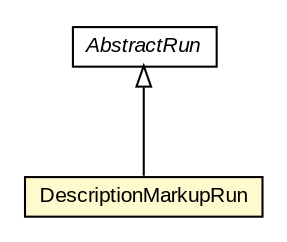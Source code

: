 #!/usr/local/bin/dot
#
# Class diagram 
# Generated by UMLGraph version R5_6-24-gf6e263 (http://www.umlgraph.org/)
#

digraph G {
	edge [fontname="arial",fontsize=10,labelfontname="arial",labelfontsize=10];
	node [fontname="arial",fontsize=10,shape=plaintext];
	nodesep=0.25;
	ranksep=0.5;
	// edu.arizona.biosemantics.semanticmarkup.markupelement.description.run.DescriptionMarkupRun
	c54181 [label=<<table title="edu.arizona.biosemantics.semanticmarkup.markupelement.description.run.DescriptionMarkupRun" border="0" cellborder="1" cellspacing="0" cellpadding="2" port="p" bgcolor="lemonChiffon" href="./DescriptionMarkupRun.html">
		<tr><td><table border="0" cellspacing="0" cellpadding="1">
<tr><td align="center" balign="center"> DescriptionMarkupRun </td></tr>
		</table></td></tr>
		</table>>, URL="./DescriptionMarkupRun.html", fontname="arial", fontcolor="black", fontsize=10.0];
	// edu.arizona.biosemantics.semanticmarkup.run.AbstractRun
	c54286 [label=<<table title="edu.arizona.biosemantics.semanticmarkup.run.AbstractRun" border="0" cellborder="1" cellspacing="0" cellpadding="2" port="p" href="../../../run/AbstractRun.html">
		<tr><td><table border="0" cellspacing="0" cellpadding="1">
<tr><td align="center" balign="center"><font face="arial italic"> AbstractRun </font></td></tr>
		</table></td></tr>
		</table>>, URL="../../../run/AbstractRun.html", fontname="arial", fontcolor="black", fontsize=10.0];
	//edu.arizona.biosemantics.semanticmarkup.markupelement.description.run.DescriptionMarkupRun extends edu.arizona.biosemantics.semanticmarkup.run.AbstractRun
	c54286:p -> c54181:p [dir=back,arrowtail=empty];
}

